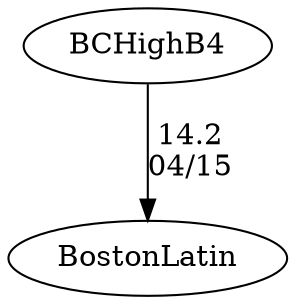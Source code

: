 digraph boys3eightsBCHighB4 {BostonLatin [URL="boys3eightsBCHighB4BostonLatin.html"];BCHighB4 [URL="boys3eightsBCHighB4BCHighB4.html"];BCHighB4 -> BostonLatin[label="14.2
04/15", weight="86", tooltip="NEIRA Boys Eights,Boston Latin vs. Boston College High School			
Distance: 1250 m Conditions: Flat water, 3-5mph wind Comments: 3V raced in fours. Thanks to Boston Latin for some great racing!
None", URL="http://www.row2k.com/results/resultspage.cfm?UID=8B3E6AE7D490430B7EF089F091569178&cat=1", random="random"]}